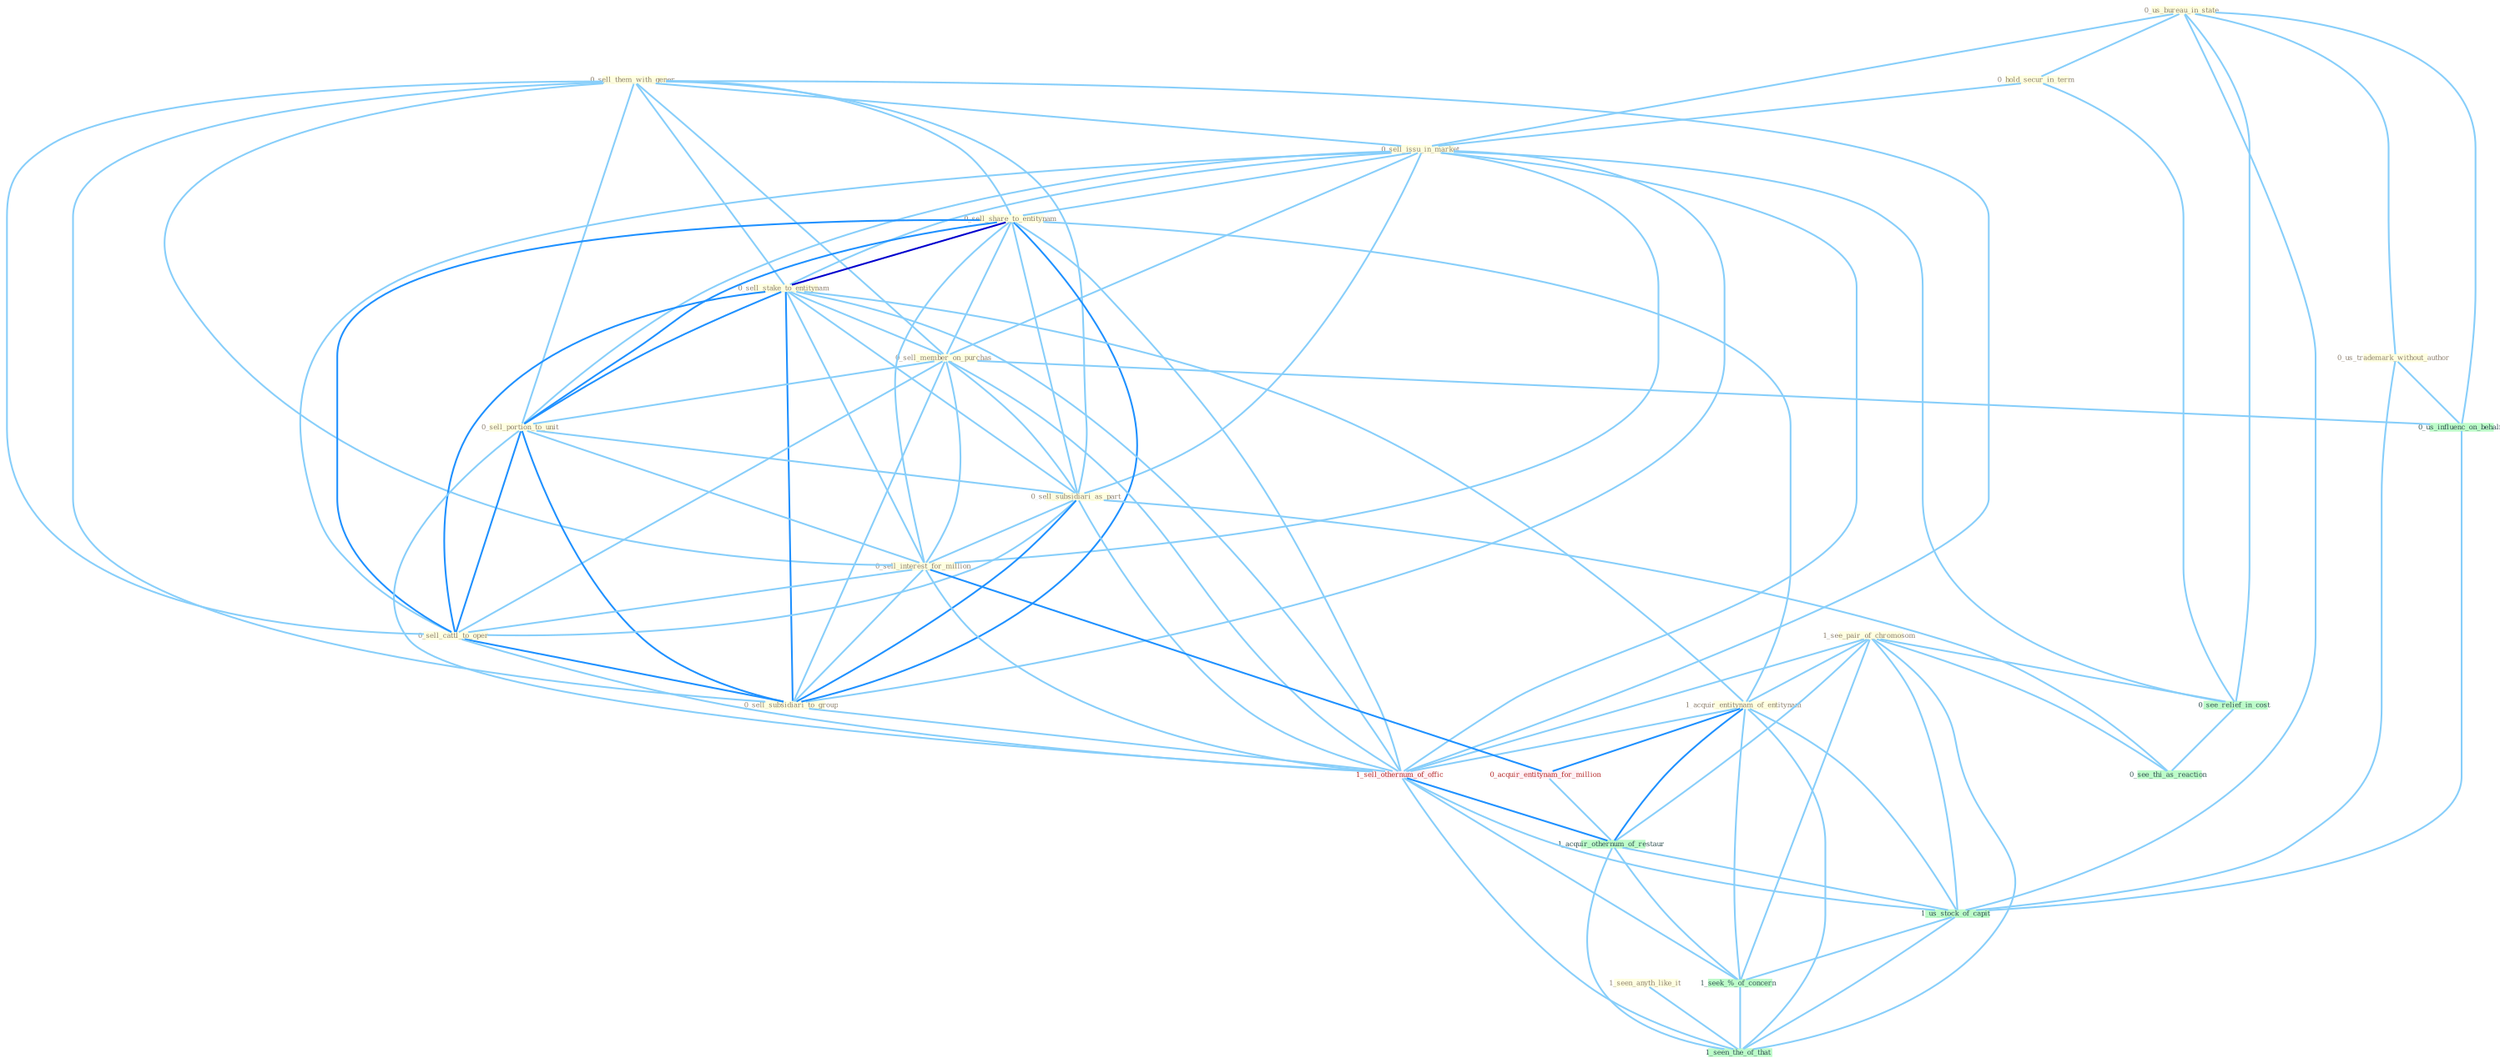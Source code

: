 Graph G{ 
    node
    [shape=polygon,style=filled,width=.5,height=.06,color="#BDFCC9",fixedsize=true,fontsize=4,
    fontcolor="#2f4f4f"];
    {node
    [color="#ffffe0", fontcolor="#8b7d6b"] "0_us_bureau_in_state " "0_hold_secur_in_term " "0_sell_them_with_gener " "0_sell_issu_in_market " "0_sell_share_to_entitynam " "0_sell_stake_to_entitynam " "1_see_pair_of_chromosom " "0_us_trademark_without_author " "0_sell_member_on_purchas " "1_acquir_entitynam_of_entitynam " "0_sell_portion_to_unit " "0_sell_subsidiari_as_part " "0_sell_interest_for_million " "0_sell_cattl_to_oper " "0_sell_subsidiari_to_group " "1_seen_anyth_like_it "}
{node [color="#fff0f5", fontcolor="#b22222"] "0_acquir_entitynam_for_million " "1_sell_othernum_of_offic "}
edge [color="#B0E2FF"];

	"0_us_bureau_in_state " -- "0_hold_secur_in_term " [w="1", color="#87cefa" ];
	"0_us_bureau_in_state " -- "0_sell_issu_in_market " [w="1", color="#87cefa" ];
	"0_us_bureau_in_state " -- "0_us_trademark_without_author " [w="1", color="#87cefa" ];
	"0_us_bureau_in_state " -- "0_us_influenc_on_behalf " [w="1", color="#87cefa" ];
	"0_us_bureau_in_state " -- "0_see_relief_in_cost " [w="1", color="#87cefa" ];
	"0_us_bureau_in_state " -- "1_us_stock_of_capit " [w="1", color="#87cefa" ];
	"0_hold_secur_in_term " -- "0_sell_issu_in_market " [w="1", color="#87cefa" ];
	"0_hold_secur_in_term " -- "0_see_relief_in_cost " [w="1", color="#87cefa" ];
	"0_sell_them_with_gener " -- "0_sell_issu_in_market " [w="1", color="#87cefa" ];
	"0_sell_them_with_gener " -- "0_sell_share_to_entitynam " [w="1", color="#87cefa" ];
	"0_sell_them_with_gener " -- "0_sell_stake_to_entitynam " [w="1", color="#87cefa" ];
	"0_sell_them_with_gener " -- "0_sell_member_on_purchas " [w="1", color="#87cefa" ];
	"0_sell_them_with_gener " -- "0_sell_portion_to_unit " [w="1", color="#87cefa" ];
	"0_sell_them_with_gener " -- "0_sell_subsidiari_as_part " [w="1", color="#87cefa" ];
	"0_sell_them_with_gener " -- "0_sell_interest_for_million " [w="1", color="#87cefa" ];
	"0_sell_them_with_gener " -- "0_sell_cattl_to_oper " [w="1", color="#87cefa" ];
	"0_sell_them_with_gener " -- "0_sell_subsidiari_to_group " [w="1", color="#87cefa" ];
	"0_sell_them_with_gener " -- "1_sell_othernum_of_offic " [w="1", color="#87cefa" ];
	"0_sell_issu_in_market " -- "0_sell_share_to_entitynam " [w="1", color="#87cefa" ];
	"0_sell_issu_in_market " -- "0_sell_stake_to_entitynam " [w="1", color="#87cefa" ];
	"0_sell_issu_in_market " -- "0_sell_member_on_purchas " [w="1", color="#87cefa" ];
	"0_sell_issu_in_market " -- "0_sell_portion_to_unit " [w="1", color="#87cefa" ];
	"0_sell_issu_in_market " -- "0_sell_subsidiari_as_part " [w="1", color="#87cefa" ];
	"0_sell_issu_in_market " -- "0_sell_interest_for_million " [w="1", color="#87cefa" ];
	"0_sell_issu_in_market " -- "0_sell_cattl_to_oper " [w="1", color="#87cefa" ];
	"0_sell_issu_in_market " -- "0_sell_subsidiari_to_group " [w="1", color="#87cefa" ];
	"0_sell_issu_in_market " -- "1_sell_othernum_of_offic " [w="1", color="#87cefa" ];
	"0_sell_issu_in_market " -- "0_see_relief_in_cost " [w="1", color="#87cefa" ];
	"0_sell_share_to_entitynam " -- "0_sell_stake_to_entitynam " [w="3", color="#0000cd" , len=0.6];
	"0_sell_share_to_entitynam " -- "0_sell_member_on_purchas " [w="1", color="#87cefa" ];
	"0_sell_share_to_entitynam " -- "1_acquir_entitynam_of_entitynam " [w="1", color="#87cefa" ];
	"0_sell_share_to_entitynam " -- "0_sell_portion_to_unit " [w="2", color="#1e90ff" , len=0.8];
	"0_sell_share_to_entitynam " -- "0_sell_subsidiari_as_part " [w="1", color="#87cefa" ];
	"0_sell_share_to_entitynam " -- "0_sell_interest_for_million " [w="1", color="#87cefa" ];
	"0_sell_share_to_entitynam " -- "0_sell_cattl_to_oper " [w="2", color="#1e90ff" , len=0.8];
	"0_sell_share_to_entitynam " -- "0_sell_subsidiari_to_group " [w="2", color="#1e90ff" , len=0.8];
	"0_sell_share_to_entitynam " -- "1_sell_othernum_of_offic " [w="1", color="#87cefa" ];
	"0_sell_stake_to_entitynam " -- "0_sell_member_on_purchas " [w="1", color="#87cefa" ];
	"0_sell_stake_to_entitynam " -- "1_acquir_entitynam_of_entitynam " [w="1", color="#87cefa" ];
	"0_sell_stake_to_entitynam " -- "0_sell_portion_to_unit " [w="2", color="#1e90ff" , len=0.8];
	"0_sell_stake_to_entitynam " -- "0_sell_subsidiari_as_part " [w="1", color="#87cefa" ];
	"0_sell_stake_to_entitynam " -- "0_sell_interest_for_million " [w="1", color="#87cefa" ];
	"0_sell_stake_to_entitynam " -- "0_sell_cattl_to_oper " [w="2", color="#1e90ff" , len=0.8];
	"0_sell_stake_to_entitynam " -- "0_sell_subsidiari_to_group " [w="2", color="#1e90ff" , len=0.8];
	"0_sell_stake_to_entitynam " -- "1_sell_othernum_of_offic " [w="1", color="#87cefa" ];
	"1_see_pair_of_chromosom " -- "1_acquir_entitynam_of_entitynam " [w="1", color="#87cefa" ];
	"1_see_pair_of_chromosom " -- "1_sell_othernum_of_offic " [w="1", color="#87cefa" ];
	"1_see_pair_of_chromosom " -- "0_see_relief_in_cost " [w="1", color="#87cefa" ];
	"1_see_pair_of_chromosom " -- "0_see_thi_as_reaction " [w="1", color="#87cefa" ];
	"1_see_pair_of_chromosom " -- "1_acquir_othernum_of_restaur " [w="1", color="#87cefa" ];
	"1_see_pair_of_chromosom " -- "1_us_stock_of_capit " [w="1", color="#87cefa" ];
	"1_see_pair_of_chromosom " -- "1_seek_%_of_concern " [w="1", color="#87cefa" ];
	"1_see_pair_of_chromosom " -- "1_seen_the_of_that " [w="1", color="#87cefa" ];
	"0_us_trademark_without_author " -- "0_us_influenc_on_behalf " [w="1", color="#87cefa" ];
	"0_us_trademark_without_author " -- "1_us_stock_of_capit " [w="1", color="#87cefa" ];
	"0_sell_member_on_purchas " -- "0_sell_portion_to_unit " [w="1", color="#87cefa" ];
	"0_sell_member_on_purchas " -- "0_sell_subsidiari_as_part " [w="1", color="#87cefa" ];
	"0_sell_member_on_purchas " -- "0_sell_interest_for_million " [w="1", color="#87cefa" ];
	"0_sell_member_on_purchas " -- "0_sell_cattl_to_oper " [w="1", color="#87cefa" ];
	"0_sell_member_on_purchas " -- "0_sell_subsidiari_to_group " [w="1", color="#87cefa" ];
	"0_sell_member_on_purchas " -- "1_sell_othernum_of_offic " [w="1", color="#87cefa" ];
	"0_sell_member_on_purchas " -- "0_us_influenc_on_behalf " [w="1", color="#87cefa" ];
	"1_acquir_entitynam_of_entitynam " -- "0_acquir_entitynam_for_million " [w="2", color="#1e90ff" , len=0.8];
	"1_acquir_entitynam_of_entitynam " -- "1_sell_othernum_of_offic " [w="1", color="#87cefa" ];
	"1_acquir_entitynam_of_entitynam " -- "1_acquir_othernum_of_restaur " [w="2", color="#1e90ff" , len=0.8];
	"1_acquir_entitynam_of_entitynam " -- "1_us_stock_of_capit " [w="1", color="#87cefa" ];
	"1_acquir_entitynam_of_entitynam " -- "1_seek_%_of_concern " [w="1", color="#87cefa" ];
	"1_acquir_entitynam_of_entitynam " -- "1_seen_the_of_that " [w="1", color="#87cefa" ];
	"0_sell_portion_to_unit " -- "0_sell_subsidiari_as_part " [w="1", color="#87cefa" ];
	"0_sell_portion_to_unit " -- "0_sell_interest_for_million " [w="1", color="#87cefa" ];
	"0_sell_portion_to_unit " -- "0_sell_cattl_to_oper " [w="2", color="#1e90ff" , len=0.8];
	"0_sell_portion_to_unit " -- "0_sell_subsidiari_to_group " [w="2", color="#1e90ff" , len=0.8];
	"0_sell_portion_to_unit " -- "1_sell_othernum_of_offic " [w="1", color="#87cefa" ];
	"0_sell_subsidiari_as_part " -- "0_sell_interest_for_million " [w="1", color="#87cefa" ];
	"0_sell_subsidiari_as_part " -- "0_sell_cattl_to_oper " [w="1", color="#87cefa" ];
	"0_sell_subsidiari_as_part " -- "0_sell_subsidiari_to_group " [w="2", color="#1e90ff" , len=0.8];
	"0_sell_subsidiari_as_part " -- "1_sell_othernum_of_offic " [w="1", color="#87cefa" ];
	"0_sell_subsidiari_as_part " -- "0_see_thi_as_reaction " [w="1", color="#87cefa" ];
	"0_sell_interest_for_million " -- "0_sell_cattl_to_oper " [w="1", color="#87cefa" ];
	"0_sell_interest_for_million " -- "0_sell_subsidiari_to_group " [w="1", color="#87cefa" ];
	"0_sell_interest_for_million " -- "0_acquir_entitynam_for_million " [w="2", color="#1e90ff" , len=0.8];
	"0_sell_interest_for_million " -- "1_sell_othernum_of_offic " [w="1", color="#87cefa" ];
	"0_sell_cattl_to_oper " -- "0_sell_subsidiari_to_group " [w="2", color="#1e90ff" , len=0.8];
	"0_sell_cattl_to_oper " -- "1_sell_othernum_of_offic " [w="1", color="#87cefa" ];
	"0_sell_subsidiari_to_group " -- "1_sell_othernum_of_offic " [w="1", color="#87cefa" ];
	"1_seen_anyth_like_it " -- "1_seen_the_of_that " [w="1", color="#87cefa" ];
	"0_acquir_entitynam_for_million " -- "1_acquir_othernum_of_restaur " [w="1", color="#87cefa" ];
	"1_sell_othernum_of_offic " -- "1_acquir_othernum_of_restaur " [w="2", color="#1e90ff" , len=0.8];
	"1_sell_othernum_of_offic " -- "1_us_stock_of_capit " [w="1", color="#87cefa" ];
	"1_sell_othernum_of_offic " -- "1_seek_%_of_concern " [w="1", color="#87cefa" ];
	"1_sell_othernum_of_offic " -- "1_seen_the_of_that " [w="1", color="#87cefa" ];
	"0_us_influenc_on_behalf " -- "1_us_stock_of_capit " [w="1", color="#87cefa" ];
	"0_see_relief_in_cost " -- "0_see_thi_as_reaction " [w="1", color="#87cefa" ];
	"1_acquir_othernum_of_restaur " -- "1_us_stock_of_capit " [w="1", color="#87cefa" ];
	"1_acquir_othernum_of_restaur " -- "1_seek_%_of_concern " [w="1", color="#87cefa" ];
	"1_acquir_othernum_of_restaur " -- "1_seen_the_of_that " [w="1", color="#87cefa" ];
	"1_us_stock_of_capit " -- "1_seek_%_of_concern " [w="1", color="#87cefa" ];
	"1_us_stock_of_capit " -- "1_seen_the_of_that " [w="1", color="#87cefa" ];
	"1_seek_%_of_concern " -- "1_seen_the_of_that " [w="1", color="#87cefa" ];
}